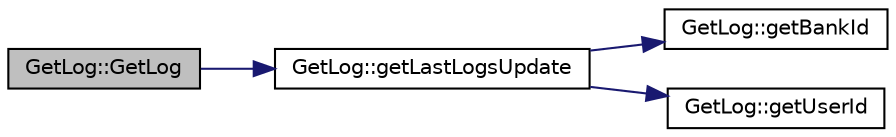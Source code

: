 digraph "GetLog::GetLog"
{
  edge [fontname="Helvetica",fontsize="10",labelfontname="Helvetica",labelfontsize="10"];
  node [fontname="Helvetica",fontsize="10",shape=record];
  rankdir="LR";
  Node0 [label="GetLog::GetLog",height=0.2,width=0.4,color="black", fillcolor="grey75", style="filled", fontcolor="black"];
  Node0 -> Node1 [color="midnightblue",fontsize="10",style="solid",fontname="Helvetica"];
  Node1 [label="GetLog::getLastLogsUpdate",height=0.2,width=0.4,color="black", fillcolor="white", style="filled",URL="$class_get_log.html#affca04a61aefc01e5b5538512c9d9834",tooltip="Reads last logs update time. "];
  Node1 -> Node2 [color="midnightblue",fontsize="10",style="solid",fontname="Helvetica"];
  Node2 [label="GetLog::getBankId",height=0.2,width=0.4,color="black", fillcolor="white", style="filled",URL="$class_get_log.html#a7e5e01e5f2ac77ee1e54cc2a20f51a95",tooltip="Get Node ID. "];
  Node1 -> Node3 [color="midnightblue",fontsize="10",style="solid",fontname="Helvetica"];
  Node3 [label="GetLog::getUserId",height=0.2,width=0.4,color="black", fillcolor="white", style="filled",URL="$class_get_log.html#a4487c430b77113b19bbcba8462ee2320",tooltip="Get User ID. "];
}
